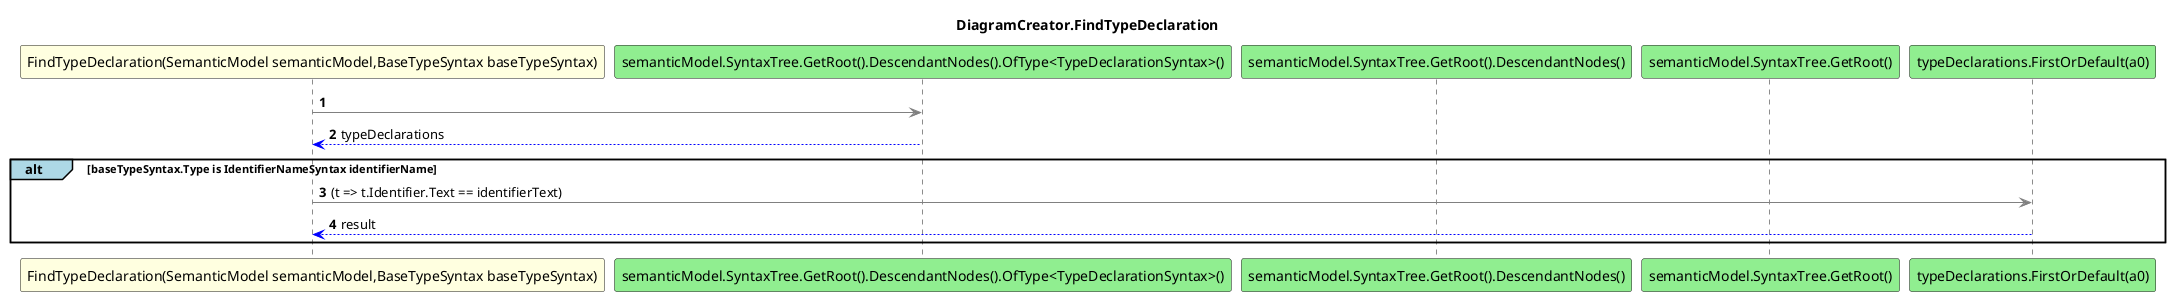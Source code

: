 @startuml DiagramCreator.FindTypeDeclaration
title DiagramCreator.FindTypeDeclaration
participant "FindTypeDeclaration(SemanticModel semanticModel,BaseTypeSyntax baseTypeSyntax)" as FindTypeDeclaration_p0_p1 #LightYellow
participant "semanticModel.SyntaxTree.GetRoot().DescendantNodes().OfType<TypeDeclarationSyntax>()" as semanticModel_SyntaxTree_GetRoot_DescendantNodes_OfType_TypeDeclarationSyntax_ #LightGreen
participant "semanticModel.SyntaxTree.GetRoot().DescendantNodes()" as semanticModel_SyntaxTree_GetRoot_DescendantNodes #LightGreen
participant "semanticModel.SyntaxTree.GetRoot()" as semanticModel_SyntaxTree_GetRoot #LightGreen
participant "typeDeclarations.FirstOrDefault(a0)" as typeDeclarations_FirstOrDefault_a0 #LightGreen
autonumber
FindTypeDeclaration_p0_p1 -[#grey]> semanticModel_SyntaxTree_GetRoot_DescendantNodes_OfType_TypeDeclarationSyntax_
semanticModel_SyntaxTree_GetRoot_DescendantNodes_OfType_TypeDeclarationSyntax_ -[#blue]-> FindTypeDeclaration_p0_p1 : typeDeclarations
alt#LightBlue baseTypeSyntax.Type is IdentifierNameSyntax identifierName
 FindTypeDeclaration_p0_p1 -[#grey]> typeDeclarations_FirstOrDefault_a0 : (t => t.Identifier.Text == identifierText)
 typeDeclarations_FirstOrDefault_a0 -[#blue]-> FindTypeDeclaration_p0_p1 : result
end
@enduml
